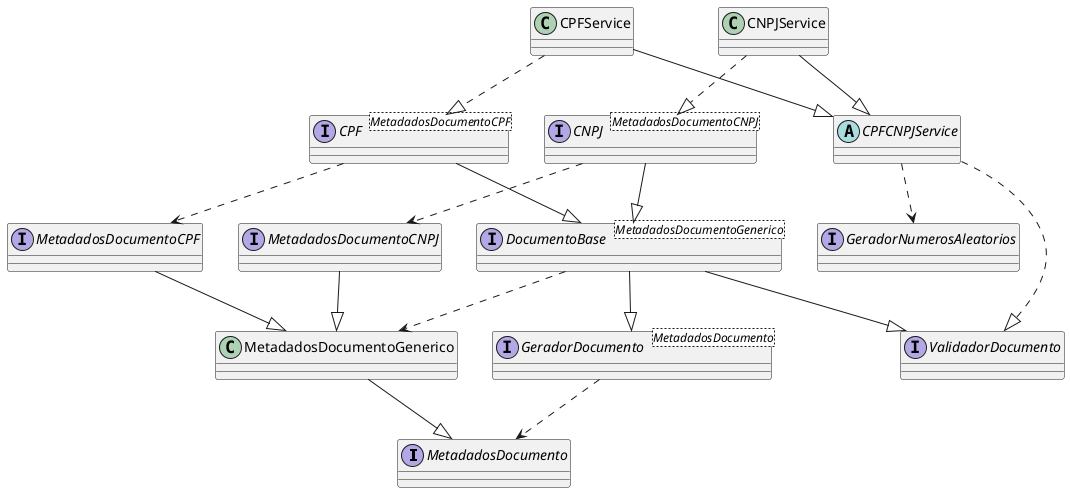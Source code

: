 @startuml "Diagrama de Classes Geral"

interface MetadadosDocumento

interface ValidadorDocumento
interface GeradorDocumento<MetadadosDocumento>

interface DocumentoBase<MetadadosDocumentoGenerico>

interface MetadadosDocumentoCPF
interface MetadadosDocumentoCNPJ

interface CPF<MetadadosDocumentoCPF>
interface CNPJ<MetadadosDocumentoCNPJ>

class CPFService
abstract CPFCNPJService
class CNPJService

interface GeradorNumerosAleatorios

'Actions

GeradorDocumento  ..>MetadadosDocumento

DocumentoBase --|> ValidadorDocumento
DocumentoBase --|> GeradorDocumento

DocumentoBase ..> MetadadosDocumentoGenerico

CPF --|> DocumentoBase
CPF ..> MetadadosDocumentoCPF
CNPJ --|> DocumentoBase
CNPJ ..> MetadadosDocumentoCNPJ

MetadadosDocumentoGenerico --|> MetadadosDocumento

MetadadosDocumentoCNPJ --|> MetadadosDocumentoGenerico
MetadadosDocumentoCPF --|> MetadadosDocumentoGenerico

CPFCNPJService ..|> ValidadorDocumento
CPFCNPJService ..> GeradorNumerosAleatorios

CPFService --|> CPFCNPJService
CPFService ..|> CPF

CNPJService --|> CPFCNPJService
CNPJService ..|> CNPJ

@enduml